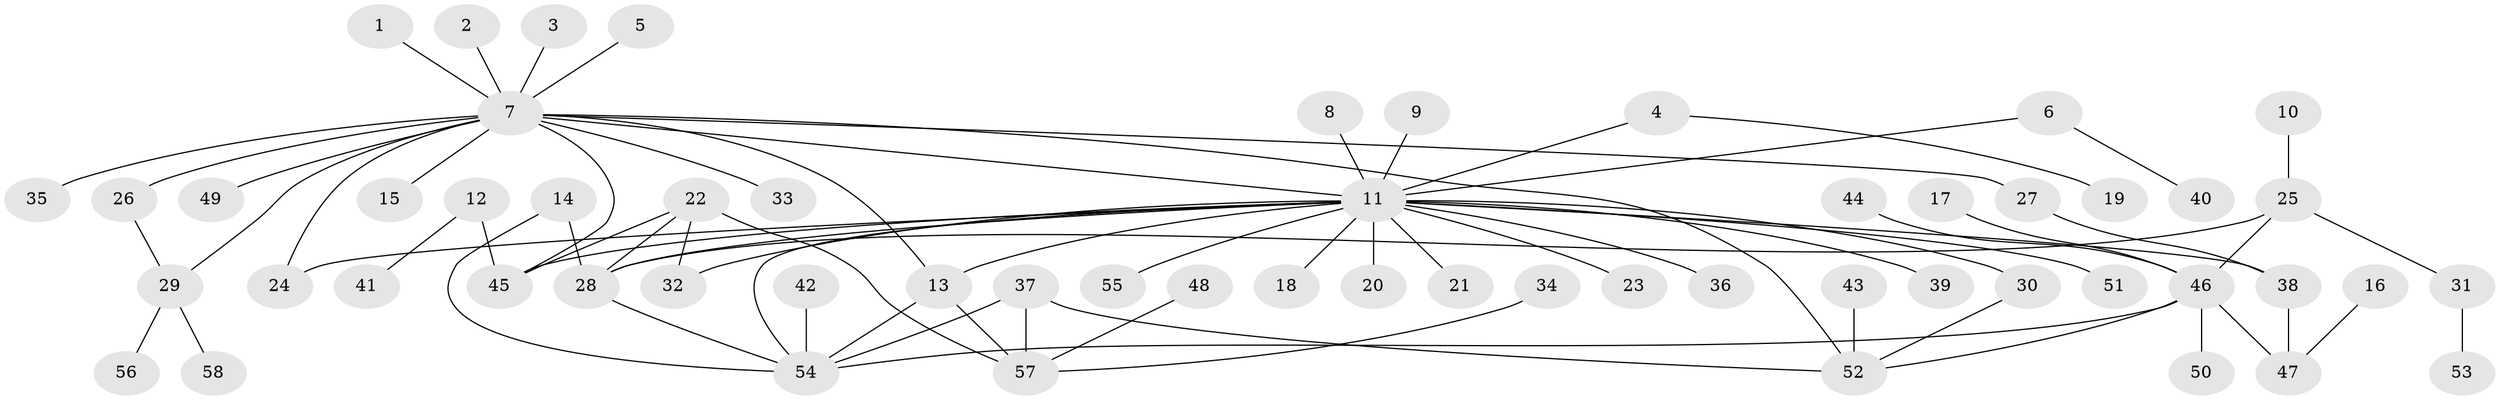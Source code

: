 // original degree distribution, {18: 0.012195121951219513, 22: 0.012195121951219513, 6: 0.036585365853658534, 8: 0.024390243902439025, 1: 0.5609756097560976, 4: 0.04878048780487805, 2: 0.2073170731707317, 3: 0.07317073170731707, 5: 0.024390243902439025}
// Generated by graph-tools (version 1.1) at 2025/36/03/04/25 23:36:41]
// undirected, 58 vertices, 74 edges
graph export_dot {
  node [color=gray90,style=filled];
  1;
  2;
  3;
  4;
  5;
  6;
  7;
  8;
  9;
  10;
  11;
  12;
  13;
  14;
  15;
  16;
  17;
  18;
  19;
  20;
  21;
  22;
  23;
  24;
  25;
  26;
  27;
  28;
  29;
  30;
  31;
  32;
  33;
  34;
  35;
  36;
  37;
  38;
  39;
  40;
  41;
  42;
  43;
  44;
  45;
  46;
  47;
  48;
  49;
  50;
  51;
  52;
  53;
  54;
  55;
  56;
  57;
  58;
  1 -- 7 [weight=1.0];
  2 -- 7 [weight=1.0];
  3 -- 7 [weight=1.0];
  4 -- 11 [weight=1.0];
  4 -- 19 [weight=1.0];
  5 -- 7 [weight=1.0];
  6 -- 11 [weight=1.0];
  6 -- 40 [weight=1.0];
  7 -- 11 [weight=1.0];
  7 -- 13 [weight=1.0];
  7 -- 15 [weight=1.0];
  7 -- 24 [weight=1.0];
  7 -- 26 [weight=1.0];
  7 -- 27 [weight=1.0];
  7 -- 29 [weight=1.0];
  7 -- 33 [weight=1.0];
  7 -- 35 [weight=1.0];
  7 -- 45 [weight=1.0];
  7 -- 49 [weight=1.0];
  7 -- 52 [weight=1.0];
  8 -- 11 [weight=1.0];
  9 -- 11 [weight=1.0];
  10 -- 25 [weight=1.0];
  11 -- 13 [weight=1.0];
  11 -- 18 [weight=1.0];
  11 -- 20 [weight=1.0];
  11 -- 21 [weight=1.0];
  11 -- 23 [weight=1.0];
  11 -- 24 [weight=1.0];
  11 -- 28 [weight=1.0];
  11 -- 30 [weight=1.0];
  11 -- 32 [weight=1.0];
  11 -- 36 [weight=1.0];
  11 -- 38 [weight=1.0];
  11 -- 39 [weight=1.0];
  11 -- 45 [weight=1.0];
  11 -- 51 [weight=1.0];
  11 -- 54 [weight=1.0];
  11 -- 55 [weight=1.0];
  12 -- 41 [weight=1.0];
  12 -- 45 [weight=1.0];
  13 -- 54 [weight=1.0];
  13 -- 57 [weight=1.0];
  14 -- 28 [weight=1.0];
  14 -- 54 [weight=1.0];
  16 -- 47 [weight=1.0];
  17 -- 46 [weight=1.0];
  22 -- 28 [weight=1.0];
  22 -- 32 [weight=1.0];
  22 -- 45 [weight=1.0];
  22 -- 57 [weight=1.0];
  25 -- 28 [weight=1.0];
  25 -- 31 [weight=1.0];
  25 -- 46 [weight=1.0];
  26 -- 29 [weight=1.0];
  27 -- 38 [weight=1.0];
  28 -- 54 [weight=1.0];
  29 -- 56 [weight=1.0];
  29 -- 58 [weight=1.0];
  30 -- 52 [weight=1.0];
  31 -- 53 [weight=1.0];
  34 -- 57 [weight=1.0];
  37 -- 52 [weight=1.0];
  37 -- 54 [weight=1.0];
  37 -- 57 [weight=1.0];
  38 -- 47 [weight=1.0];
  42 -- 54 [weight=1.0];
  43 -- 52 [weight=1.0];
  44 -- 46 [weight=1.0];
  46 -- 47 [weight=1.0];
  46 -- 50 [weight=1.0];
  46 -- 52 [weight=1.0];
  46 -- 54 [weight=1.0];
  48 -- 57 [weight=1.0];
}
